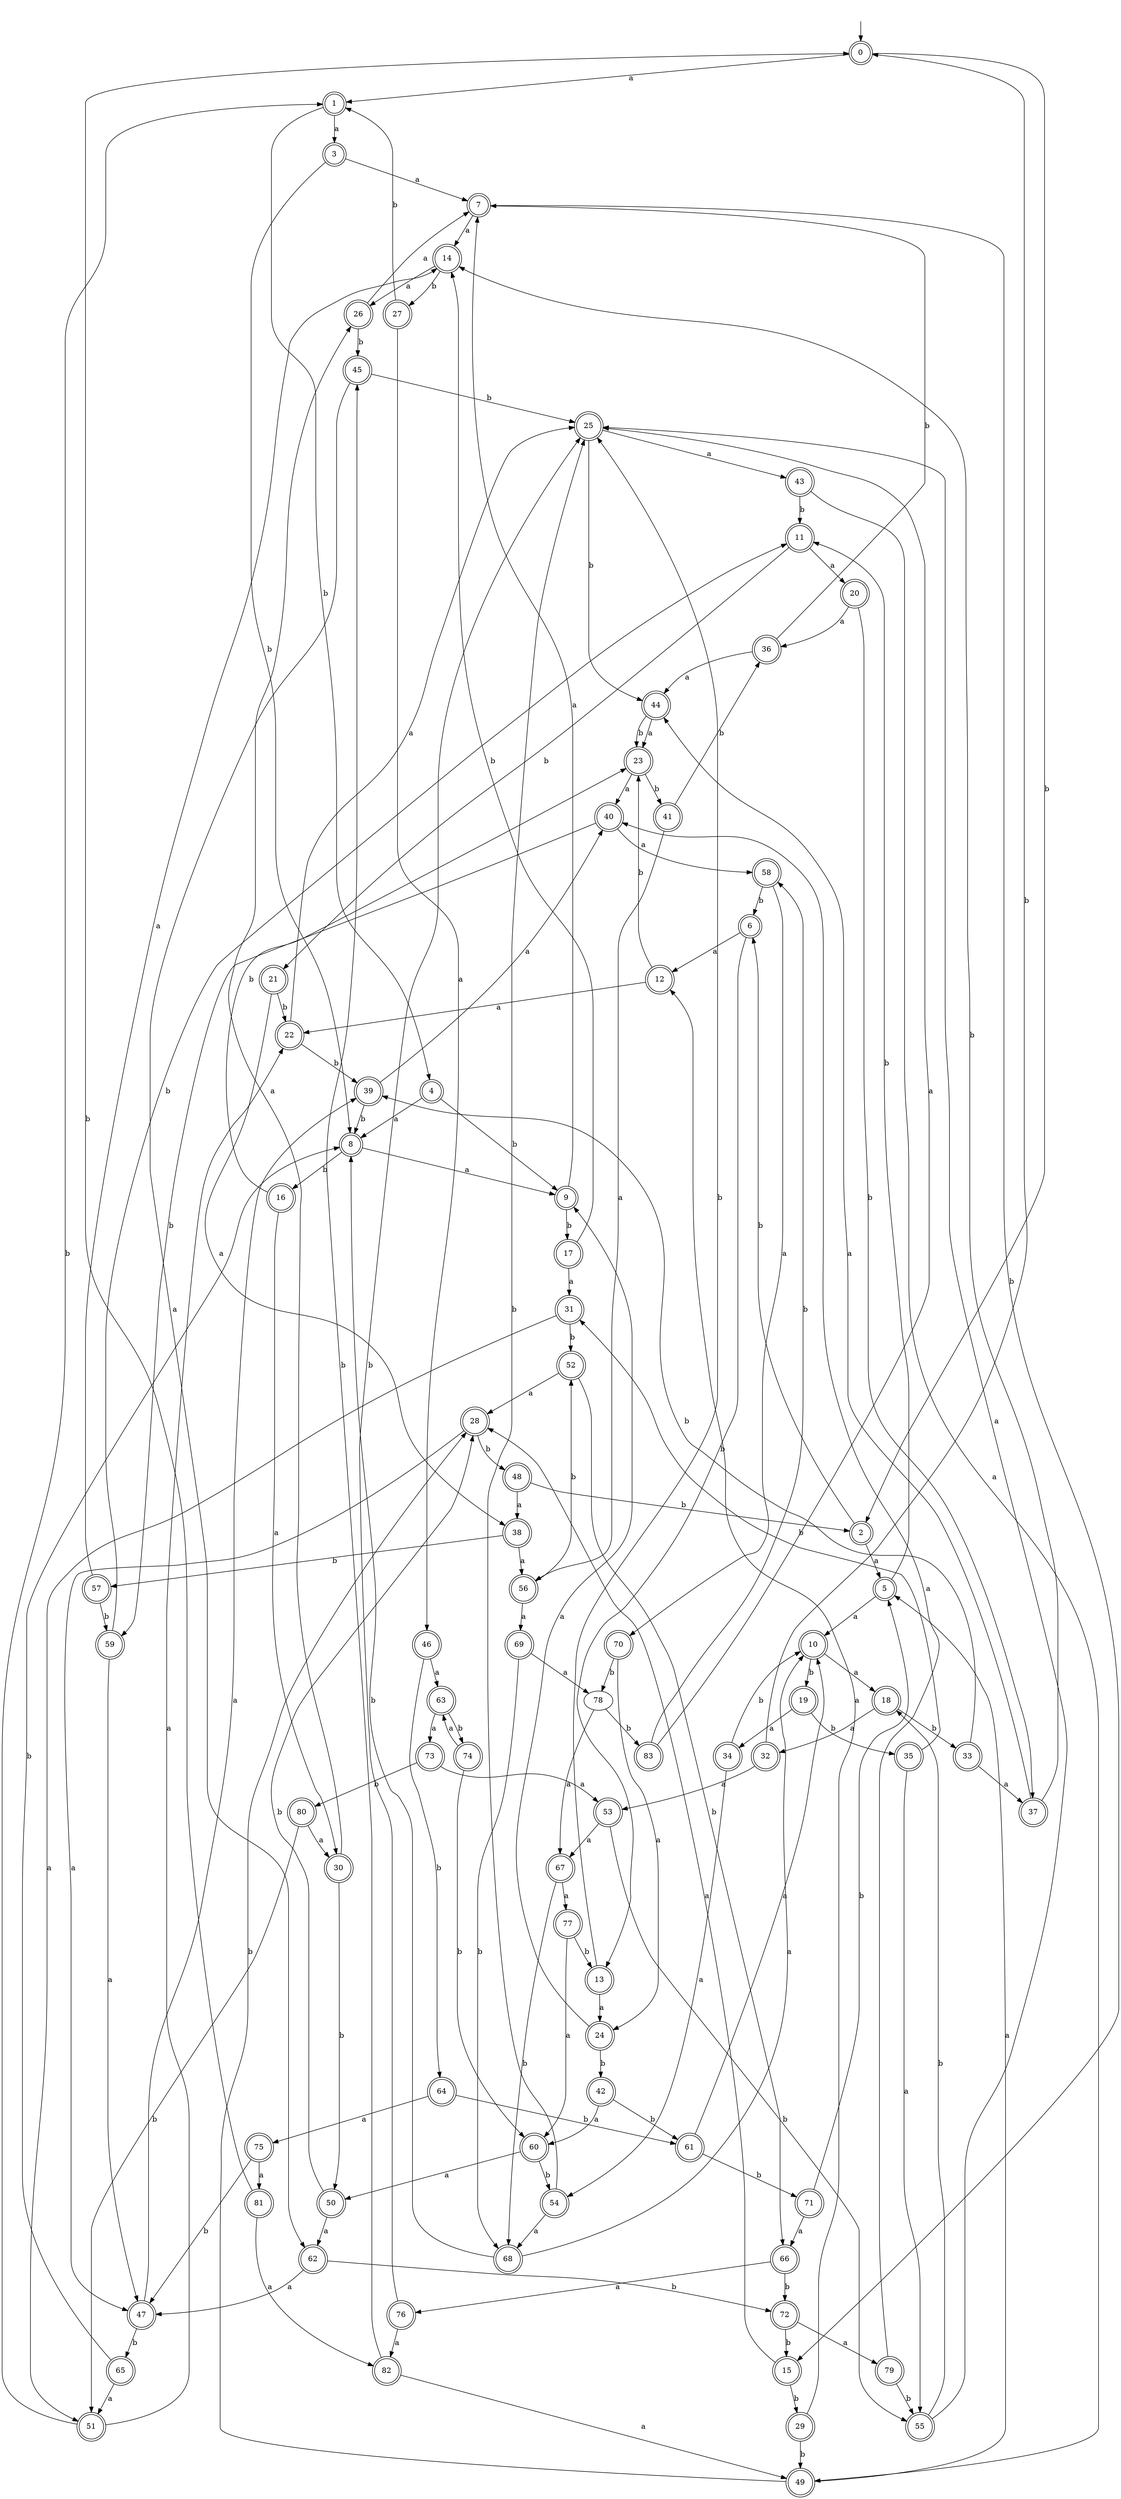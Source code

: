 digraph RandomDFA {
  __start0 [label="", shape=none];
  __start0 -> 0 [label=""];
  0 [shape=circle] [shape=doublecircle]
  0 -> 1 [label="a"]
  0 -> 2 [label="b"]
  1 [shape=doublecircle]
  1 -> 3 [label="a"]
  1 -> 4 [label="b"]
  2 [shape=doublecircle]
  2 -> 5 [label="a"]
  2 -> 6 [label="b"]
  3 [shape=doublecircle]
  3 -> 7 [label="a"]
  3 -> 8 [label="b"]
  4 [shape=doublecircle]
  4 -> 8 [label="a"]
  4 -> 9 [label="b"]
  5 [shape=doublecircle]
  5 -> 10 [label="a"]
  5 -> 11 [label="b"]
  6 [shape=doublecircle]
  6 -> 12 [label="a"]
  6 -> 13 [label="b"]
  7 [shape=doublecircle]
  7 -> 14 [label="a"]
  7 -> 15 [label="b"]
  8 [shape=doublecircle]
  8 -> 9 [label="a"]
  8 -> 16 [label="b"]
  9 [shape=doublecircle]
  9 -> 7 [label="a"]
  9 -> 17 [label="b"]
  10 [shape=doublecircle]
  10 -> 18 [label="a"]
  10 -> 19 [label="b"]
  11 [shape=doublecircle]
  11 -> 20 [label="a"]
  11 -> 21 [label="b"]
  12 [shape=doublecircle]
  12 -> 22 [label="a"]
  12 -> 23 [label="b"]
  13 [shape=doublecircle]
  13 -> 24 [label="a"]
  13 -> 25 [label="b"]
  14 [shape=doublecircle]
  14 -> 26 [label="a"]
  14 -> 27 [label="b"]
  15 [shape=doublecircle]
  15 -> 28 [label="a"]
  15 -> 29 [label="b"]
  16 [shape=doublecircle]
  16 -> 30 [label="a"]
  16 -> 23 [label="b"]
  17 [shape=doublecircle]
  17 -> 31 [label="a"]
  17 -> 14 [label="b"]
  18 [shape=doublecircle]
  18 -> 32 [label="a"]
  18 -> 33 [label="b"]
  19 [shape=doublecircle]
  19 -> 34 [label="a"]
  19 -> 35 [label="b"]
  20 [shape=doublecircle]
  20 -> 36 [label="a"]
  20 -> 37 [label="b"]
  21 [shape=doublecircle]
  21 -> 38 [label="a"]
  21 -> 22 [label="b"]
  22 [shape=doublecircle]
  22 -> 25 [label="a"]
  22 -> 39 [label="b"]
  23 [shape=doublecircle]
  23 -> 40 [label="a"]
  23 -> 41 [label="b"]
  24 [shape=doublecircle]
  24 -> 9 [label="a"]
  24 -> 42 [label="b"]
  25 [shape=doublecircle]
  25 -> 43 [label="a"]
  25 -> 44 [label="b"]
  26 [shape=doublecircle]
  26 -> 7 [label="a"]
  26 -> 45 [label="b"]
  27 [shape=doublecircle]
  27 -> 46 [label="a"]
  27 -> 1 [label="b"]
  28 [shape=doublecircle]
  28 -> 47 [label="a"]
  28 -> 48 [label="b"]
  29 [shape=doublecircle]
  29 -> 12 [label="a"]
  29 -> 49 [label="b"]
  30 [shape=doublecircle]
  30 -> 26 [label="a"]
  30 -> 50 [label="b"]
  31 [shape=doublecircle]
  31 -> 51 [label="a"]
  31 -> 52 [label="b"]
  32 [shape=doublecircle]
  32 -> 53 [label="a"]
  32 -> 0 [label="b"]
  33 [shape=doublecircle]
  33 -> 37 [label="a"]
  33 -> 39 [label="b"]
  34 [shape=doublecircle]
  34 -> 54 [label="a"]
  34 -> 10 [label="b"]
  35 [shape=doublecircle]
  35 -> 55 [label="a"]
  35 -> 31 [label="b"]
  36 [shape=doublecircle]
  36 -> 44 [label="a"]
  36 -> 7 [label="b"]
  37 [shape=doublecircle]
  37 -> 44 [label="a"]
  37 -> 14 [label="b"]
  38 [shape=doublecircle]
  38 -> 56 [label="a"]
  38 -> 57 [label="b"]
  39 [shape=doublecircle]
  39 -> 40 [label="a"]
  39 -> 8 [label="b"]
  40 [shape=doublecircle]
  40 -> 58 [label="a"]
  40 -> 59 [label="b"]
  41 [shape=doublecircle]
  41 -> 56 [label="a"]
  41 -> 36 [label="b"]
  42 [shape=doublecircle]
  42 -> 60 [label="a"]
  42 -> 61 [label="b"]
  43 [shape=doublecircle]
  43 -> 49 [label="a"]
  43 -> 11 [label="b"]
  44 [shape=doublecircle]
  44 -> 23 [label="a"]
  44 -> 23 [label="b"]
  45 [shape=doublecircle]
  45 -> 62 [label="a"]
  45 -> 25 [label="b"]
  46 [shape=doublecircle]
  46 -> 63 [label="a"]
  46 -> 64 [label="b"]
  47 [shape=doublecircle]
  47 -> 39 [label="a"]
  47 -> 65 [label="b"]
  48 [shape=doublecircle]
  48 -> 38 [label="a"]
  48 -> 2 [label="b"]
  49 [shape=doublecircle]
  49 -> 5 [label="a"]
  49 -> 28 [label="b"]
  50 [shape=doublecircle]
  50 -> 62 [label="a"]
  50 -> 28 [label="b"]
  51 [shape=doublecircle]
  51 -> 22 [label="a"]
  51 -> 1 [label="b"]
  52 [shape=doublecircle]
  52 -> 28 [label="a"]
  52 -> 66 [label="b"]
  53 [shape=doublecircle]
  53 -> 67 [label="a"]
  53 -> 55 [label="b"]
  54 [shape=doublecircle]
  54 -> 68 [label="a"]
  54 -> 25 [label="b"]
  55 [shape=doublecircle]
  55 -> 25 [label="a"]
  55 -> 18 [label="b"]
  56 [shape=doublecircle]
  56 -> 69 [label="a"]
  56 -> 52 [label="b"]
  57 [shape=doublecircle]
  57 -> 14 [label="a"]
  57 -> 59 [label="b"]
  58 [shape=doublecircle]
  58 -> 70 [label="a"]
  58 -> 6 [label="b"]
  59 [shape=doublecircle]
  59 -> 47 [label="a"]
  59 -> 11 [label="b"]
  60 [shape=doublecircle]
  60 -> 50 [label="a"]
  60 -> 54 [label="b"]
  61 [shape=doublecircle]
  61 -> 10 [label="a"]
  61 -> 71 [label="b"]
  62 [shape=doublecircle]
  62 -> 47 [label="a"]
  62 -> 72 [label="b"]
  63 [shape=doublecircle]
  63 -> 73 [label="a"]
  63 -> 74 [label="b"]
  64 [shape=doublecircle]
  64 -> 75 [label="a"]
  64 -> 61 [label="b"]
  65 [shape=doublecircle]
  65 -> 51 [label="a"]
  65 -> 8 [label="b"]
  66 [shape=doublecircle]
  66 -> 76 [label="a"]
  66 -> 72 [label="b"]
  67 [shape=doublecircle]
  67 -> 77 [label="a"]
  67 -> 68 [label="b"]
  68 [shape=doublecircle]
  68 -> 10 [label="a"]
  68 -> 8 [label="b"]
  69 [shape=doublecircle]
  69 -> 78 [label="a"]
  69 -> 68 [label="b"]
  70 [shape=doublecircle]
  70 -> 24 [label="a"]
  70 -> 78 [label="b"]
  71 [shape=doublecircle]
  71 -> 66 [label="a"]
  71 -> 5 [label="b"]
  72 [shape=doublecircle]
  72 -> 79 [label="a"]
  72 -> 15 [label="b"]
  73 [shape=doublecircle]
  73 -> 53 [label="a"]
  73 -> 80 [label="b"]
  74 [shape=doublecircle]
  74 -> 63 [label="a"]
  74 -> 60 [label="b"]
  75 [shape=doublecircle]
  75 -> 81 [label="a"]
  75 -> 47 [label="b"]
  76 [shape=doublecircle]
  76 -> 82 [label="a"]
  76 -> 25 [label="b"]
  77 [shape=doublecircle]
  77 -> 60 [label="a"]
  77 -> 13 [label="b"]
  78
  78 -> 67 [label="a"]
  78 -> 83 [label="b"]
  79 [shape=doublecircle]
  79 -> 40 [label="a"]
  79 -> 55 [label="b"]
  80 [shape=doublecircle]
  80 -> 30 [label="a"]
  80 -> 51 [label="b"]
  81 [shape=doublecircle]
  81 -> 82 [label="a"]
  81 -> 0 [label="b"]
  82 [shape=doublecircle]
  82 -> 49 [label="a"]
  82 -> 45 [label="b"]
  83 [shape=doublecircle]
  83 -> 25 [label="a"]
  83 -> 58 [label="b"]
}
